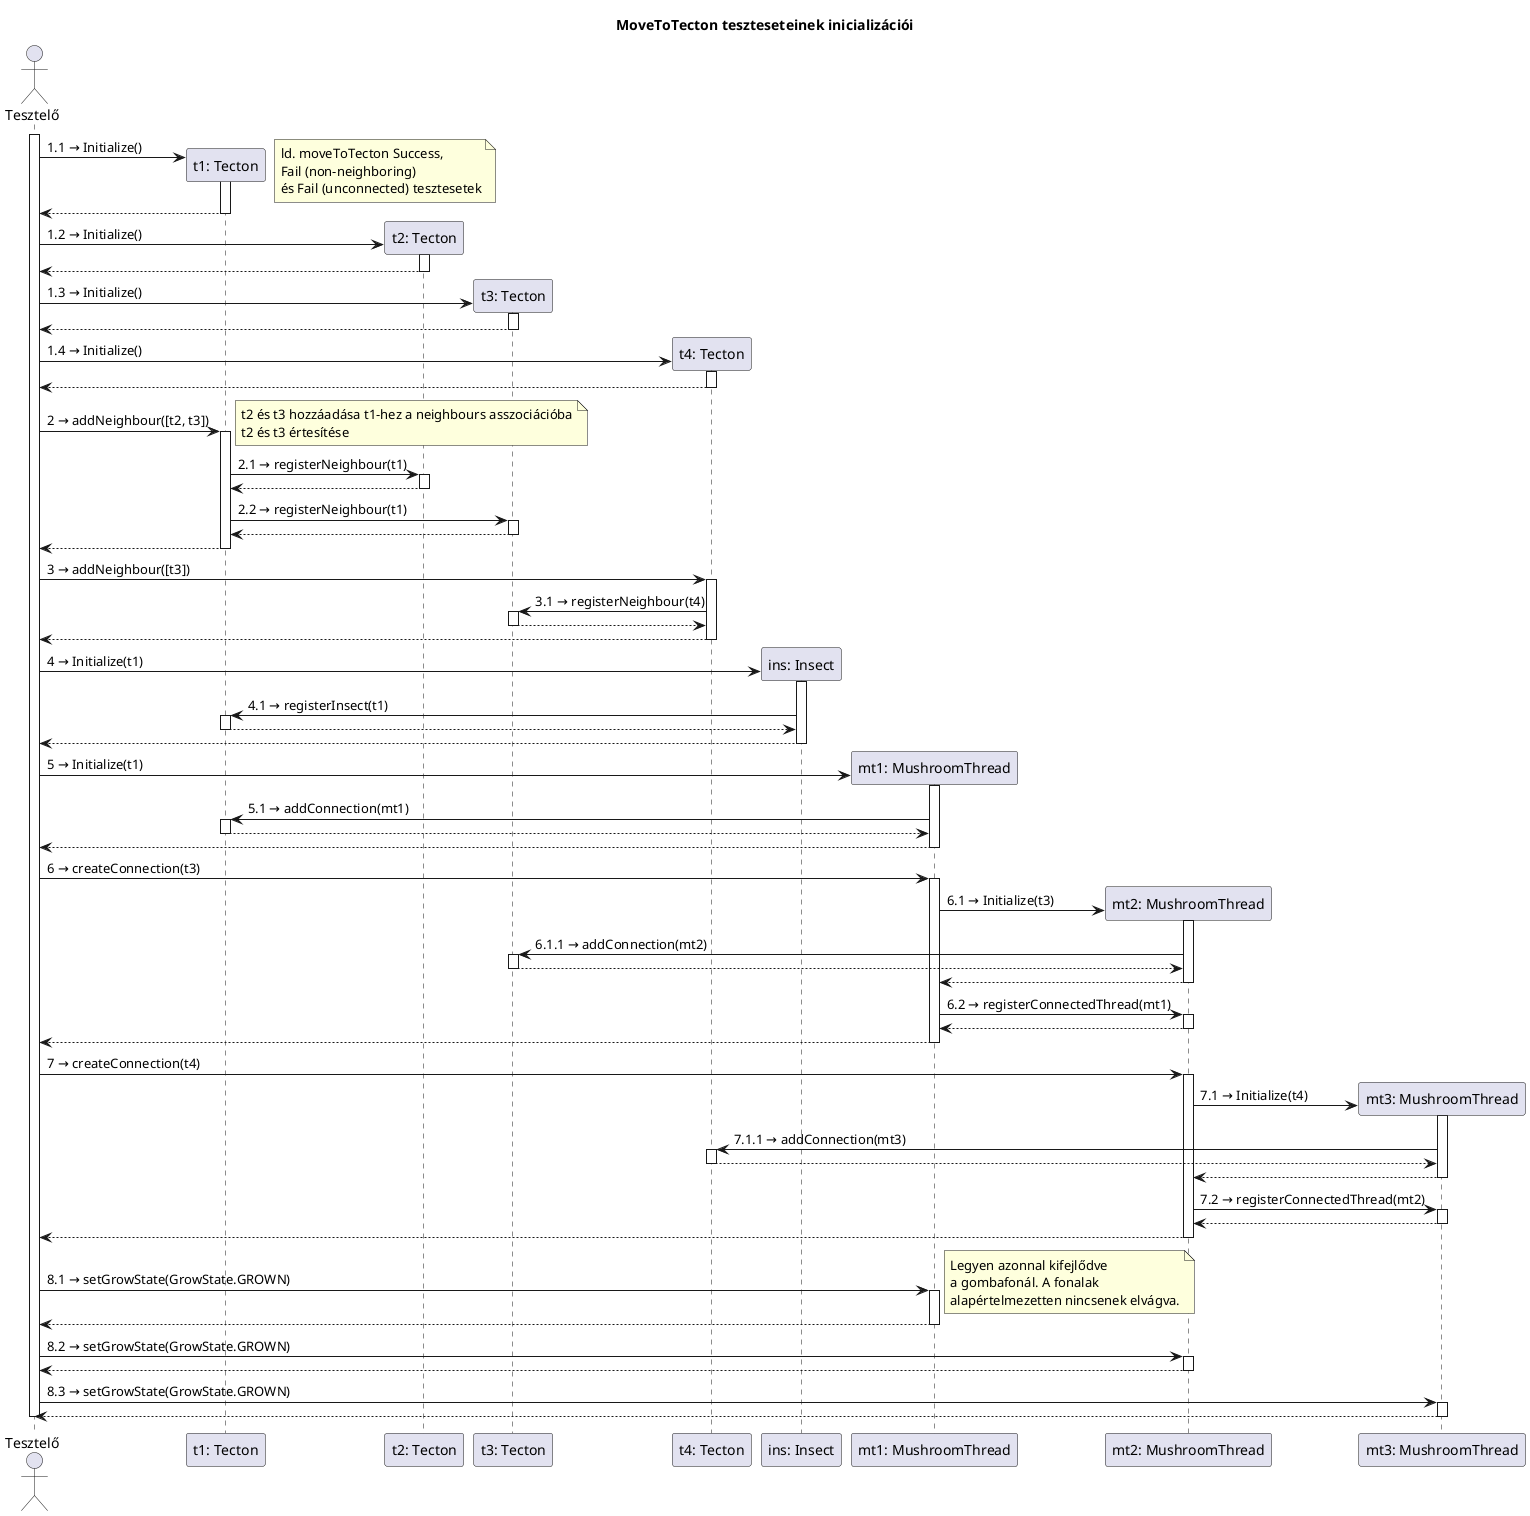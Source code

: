 @startuml moveToTectonInitFlow

title MoveToTecton teszteseteinek inicializációi

actor Tesztelő as tester

activate tester

create participant "t1: Tecton" as t1
tester -> t1: 1.1 → Initialize()
note right: ld. moveToTecton Success,\nFail (non-neighboring)\nés Fail (unconnected) tesztesetek
activate t1

tester <-- t1
deactivate t1

create participant "t2: Tecton" as t2
tester -> t2: 1.2 → Initialize()
activate t2

tester <-- t2
deactivate t2

create participant "t3: Tecton" as t3
tester -> t3: 1.3 → Initialize()
activate t3

tester <-- t3
deactivate t3

create participant "t4: Tecton" as t4
tester -> t4: 1.4 → Initialize()
activate t4

tester <-- t4
deactivate t4

tester -> t1: 2 → addNeighbour([t2, t3])
note right: t2 és t3 hozzáadása t1-hez a neighbours asszociációba\nt2 és t3 értesítése
activate t1

	t1 -> t2: 2.1 → registerNeighbour(t1)
	activate t2

	t1 <-- t2
	deactivate t2

	t1 -> t3: 2.2 → registerNeighbour(t1)
	activate t3

	t1 <-- t3
	deactivate t3

tester <-- t1
deactivate t1


tester -> t4: 3 → addNeighbour([t3])
activate t4

	t4 -> t3: 3.1 → registerNeighbour(t4)
	activate t3

	t4 <-- t3
	deactivate t3

tester <-- t4
deactivate t4

create participant "ins: Insect" as ins
tester -> ins: 4 → Initialize(t1)
activate ins

	ins -> t1: 4.1 → registerInsect(t1)
	activate t1

	ins <-- t1
	deactivate t1

tester <-- ins
deactivate ins

create participant "mt1: MushroomThread" as mt1
tester -> mt1: 5 → Initialize(t1)
activate mt1

	mt1 -> t1: 5.1 → addConnection(mt1)
	activate t1

	mt1 <-- t1
	deactivate t1

tester <-- mt1
deactivate mt1

tester -> mt1: 6 → createConnection(t3)
activate mt1
	create participant "mt2: MushroomThread" as mt2
	mt1 -> mt2: 6.1 → Initialize(t3)
	activate mt2

		mt2 -> t3: 6.1.1 → addConnection(mt2)
		activate t3

		mt2 <-- t3
		deactivate t3

	mt1 <-- mt2
	deactivate mt2

	mt1 -> mt2: 6.2 → registerConnectedThread(mt1)
	activate mt2

	mt1 <-- mt2
	deactivate mt2
tester <-- mt1
deactivate mt1

tester -> mt2: 7 → createConnection(t4)
activate mt2
	create participant "mt3: MushroomThread" as mt3
	mt2 -> mt3: 7.1 → Initialize(t4)
	activate mt3

		mt3 -> t4: 7.1.1 → addConnection(mt3)
		activate t4

		mt3 <-- t4
		deactivate t4

	mt2 <-- mt3
	deactivate mt3

	mt2 -> mt3: 7.2 → registerConnectedThread(mt2)
	activate mt3

	mt2 <-- mt3
	deactivate mt3
tester <-- mt2
deactivate mt2

tester -> mt1: 8.1 → setGrowState(GrowState.GROWN)
activate mt1
note right: Legyen azonnal kifejlődve\na gombafonál. A fonalak\nalapértelmezetten nincsenek elvágva.

tester <-- mt1
deactivate mt1

tester -> mt2: 8.2 → setGrowState(GrowState.GROWN)
activate mt2

tester <-- mt2
deactivate mt2

tester -> mt3: 8.3 → setGrowState(GrowState.GROWN)
activate mt3

tester <-- mt3
deactivate mt3

deactivate tester

@enduml